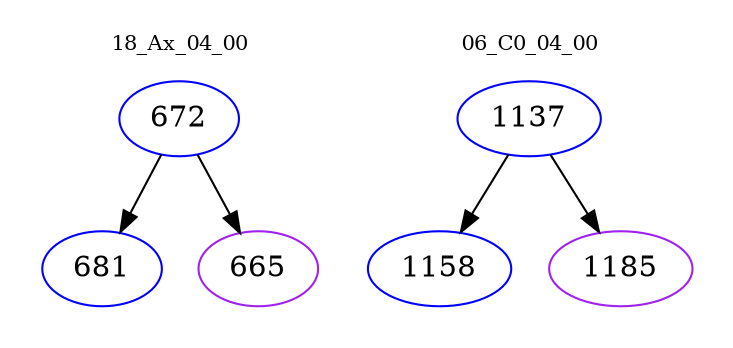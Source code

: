 digraph{
subgraph cluster_0 {
color = white
label = "18_Ax_04_00";
fontsize=10;
T0_672 [label="672", color="blue"]
T0_672 -> T0_681 [color="black"]
T0_681 [label="681", color="blue"]
T0_672 -> T0_665 [color="black"]
T0_665 [label="665", color="purple"]
}
subgraph cluster_1 {
color = white
label = "06_C0_04_00";
fontsize=10;
T1_1137 [label="1137", color="blue"]
T1_1137 -> T1_1158 [color="black"]
T1_1158 [label="1158", color="blue"]
T1_1137 -> T1_1185 [color="black"]
T1_1185 [label="1185", color="purple"]
}
}
